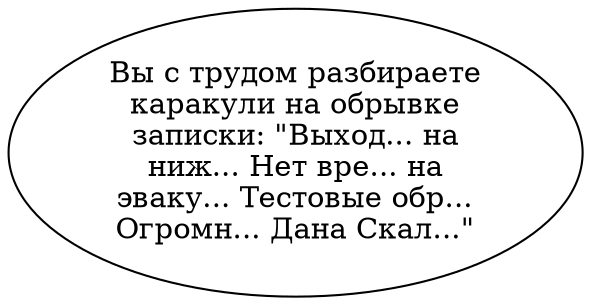 digraph graffiti {
  "start" [style=filled       fillcolor="#FFFFFF"       color="#000000"]
  "start" [label="Вы с трудом разбираете\nкаракули на обрывке\nзаписки: \"Выход... на\nниж... Нет вре... на\nэваку... Тестовые обр...\nОгромн... Дана Скал...\""]
}